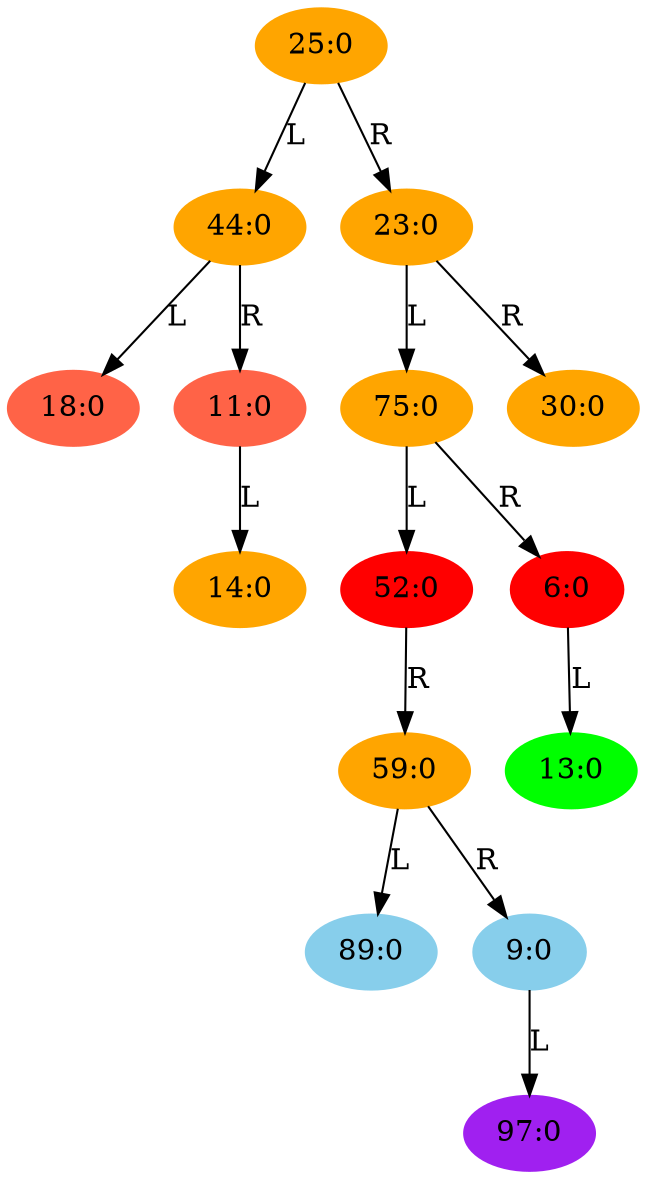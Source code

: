 // Binary Tree
digraph {
	"589ee84a-6440-11e9-b6d4-d0817abd6a32" [label="25:0" color=orange style=filled]
	"589f229c-6440-11e9-b6d4-d0817abd6a32" [label="44:0" color=orange style=filled]
	"589ee84a-6440-11e9-b6d4-d0817abd6a32" -> "589f229c-6440-11e9-b6d4-d0817abd6a32" [label=L]
	"589f2e7c-6440-11e9-b6d4-d0817abd6a32" [label="18:0" color=tomato style=filled]
	"589f229c-6440-11e9-b6d4-d0817abd6a32" -> "589f2e7c-6440-11e9-b6d4-d0817abd6a32" [label=L]
	"589f3426-6440-11e9-b6d4-d0817abd6a32" [label="11:0" color=tomato style=filled]
	"589f229c-6440-11e9-b6d4-d0817abd6a32" -> "589f3426-6440-11e9-b6d4-d0817abd6a32" [label=R]
	"589f3980-6440-11e9-b6d4-d0817abd6a32" [label="14:0" color=orange style=filled]
	"589f3426-6440-11e9-b6d4-d0817abd6a32" -> "589f3980-6440-11e9-b6d4-d0817abd6a32" [label=L]
	"589f3e4e-6440-11e9-b6d4-d0817abd6a32" [label="23:0" color=orange style=filled]
	"589ee84a-6440-11e9-b6d4-d0817abd6a32" -> "589f3e4e-6440-11e9-b6d4-d0817abd6a32" [label=R]
	"589f42ae-6440-11e9-b6d4-d0817abd6a32" [label="75:0" color=orange style=filled]
	"589f3e4e-6440-11e9-b6d4-d0817abd6a32" -> "589f42ae-6440-11e9-b6d4-d0817abd6a32" [label=L]
	"589f46fa-6440-11e9-b6d4-d0817abd6a32" [label="52:0" color=red style=filled]
	"589f42ae-6440-11e9-b6d4-d0817abd6a32" -> "589f46fa-6440-11e9-b6d4-d0817abd6a32" [label=L]
	"589f4c0e-6440-11e9-b6d4-d0817abd6a32" [label="59:0" color=orange style=filled]
	"589f46fa-6440-11e9-b6d4-d0817abd6a32" -> "589f4c0e-6440-11e9-b6d4-d0817abd6a32" [label=R]
	"589f5280-6440-11e9-b6d4-d0817abd6a32" [label="89:0" color=skyblue style=filled]
	"589f4c0e-6440-11e9-b6d4-d0817abd6a32" -> "589f5280-6440-11e9-b6d4-d0817abd6a32" [label=L]
	"589f5622-6440-11e9-b6d4-d0817abd6a32" [label="9:0" color=skyblue style=filled]
	"589f4c0e-6440-11e9-b6d4-d0817abd6a32" -> "589f5622-6440-11e9-b6d4-d0817abd6a32" [label=R]
	"589f597e-6440-11e9-b6d4-d0817abd6a32" [label="97:0" color=purple style=filled]
	"589f5622-6440-11e9-b6d4-d0817abd6a32" -> "589f597e-6440-11e9-b6d4-d0817abd6a32" [label=L]
	"589f5cf8-6440-11e9-b6d4-d0817abd6a32" [label="6:0" color=red style=filled]
	"589f42ae-6440-11e9-b6d4-d0817abd6a32" -> "589f5cf8-6440-11e9-b6d4-d0817abd6a32" [label=R]
	"589f604a-6440-11e9-b6d4-d0817abd6a32" [label="13:0" color=green style=filled]
	"589f5cf8-6440-11e9-b6d4-d0817abd6a32" -> "589f604a-6440-11e9-b6d4-d0817abd6a32" [label=L]
	"589f63b0-6440-11e9-b6d4-d0817abd6a32" [label="30:0" color=orange style=filled]
	"589f3e4e-6440-11e9-b6d4-d0817abd6a32" -> "589f63b0-6440-11e9-b6d4-d0817abd6a32" [label=R]
}
